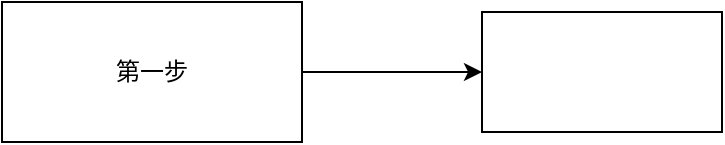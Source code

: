 <mxfile version="20.8.18" type="github">
  <diagram name="Page-1" id="gS3ex9L_udIpBnIDhwuf">
    <mxGraphModel dx="794" dy="508" grid="1" gridSize="10" guides="1" tooltips="1" connect="1" arrows="1" fold="1" page="1" pageScale="1" pageWidth="850" pageHeight="1100" math="0" shadow="0">
      <root>
        <mxCell id="0" />
        <mxCell id="1" parent="0" />
        <mxCell id="cT8fEpeuCc9Uhbuf6zlX-2" style="edgeStyle=orthogonalEdgeStyle;rounded=0;orthogonalLoop=1;jettySize=auto;html=1;entryX=0;entryY=0.5;entryDx=0;entryDy=0;" edge="1" parent="1" source="cT8fEpeuCc9Uhbuf6zlX-1" target="cT8fEpeuCc9Uhbuf6zlX-3">
          <mxGeometry relative="1" as="geometry">
            <mxPoint x="360" y="230" as="targetPoint" />
          </mxGeometry>
        </mxCell>
        <mxCell id="cT8fEpeuCc9Uhbuf6zlX-1" value="第一步" style="rounded=0;whiteSpace=wrap;html=1;" vertex="1" parent="1">
          <mxGeometry x="110" y="180" width="150" height="70" as="geometry" />
        </mxCell>
        <mxCell id="cT8fEpeuCc9Uhbuf6zlX-3" value="" style="rounded=0;whiteSpace=wrap;html=1;" vertex="1" parent="1">
          <mxGeometry x="350" y="185" width="120" height="60" as="geometry" />
        </mxCell>
      </root>
    </mxGraphModel>
  </diagram>
</mxfile>
